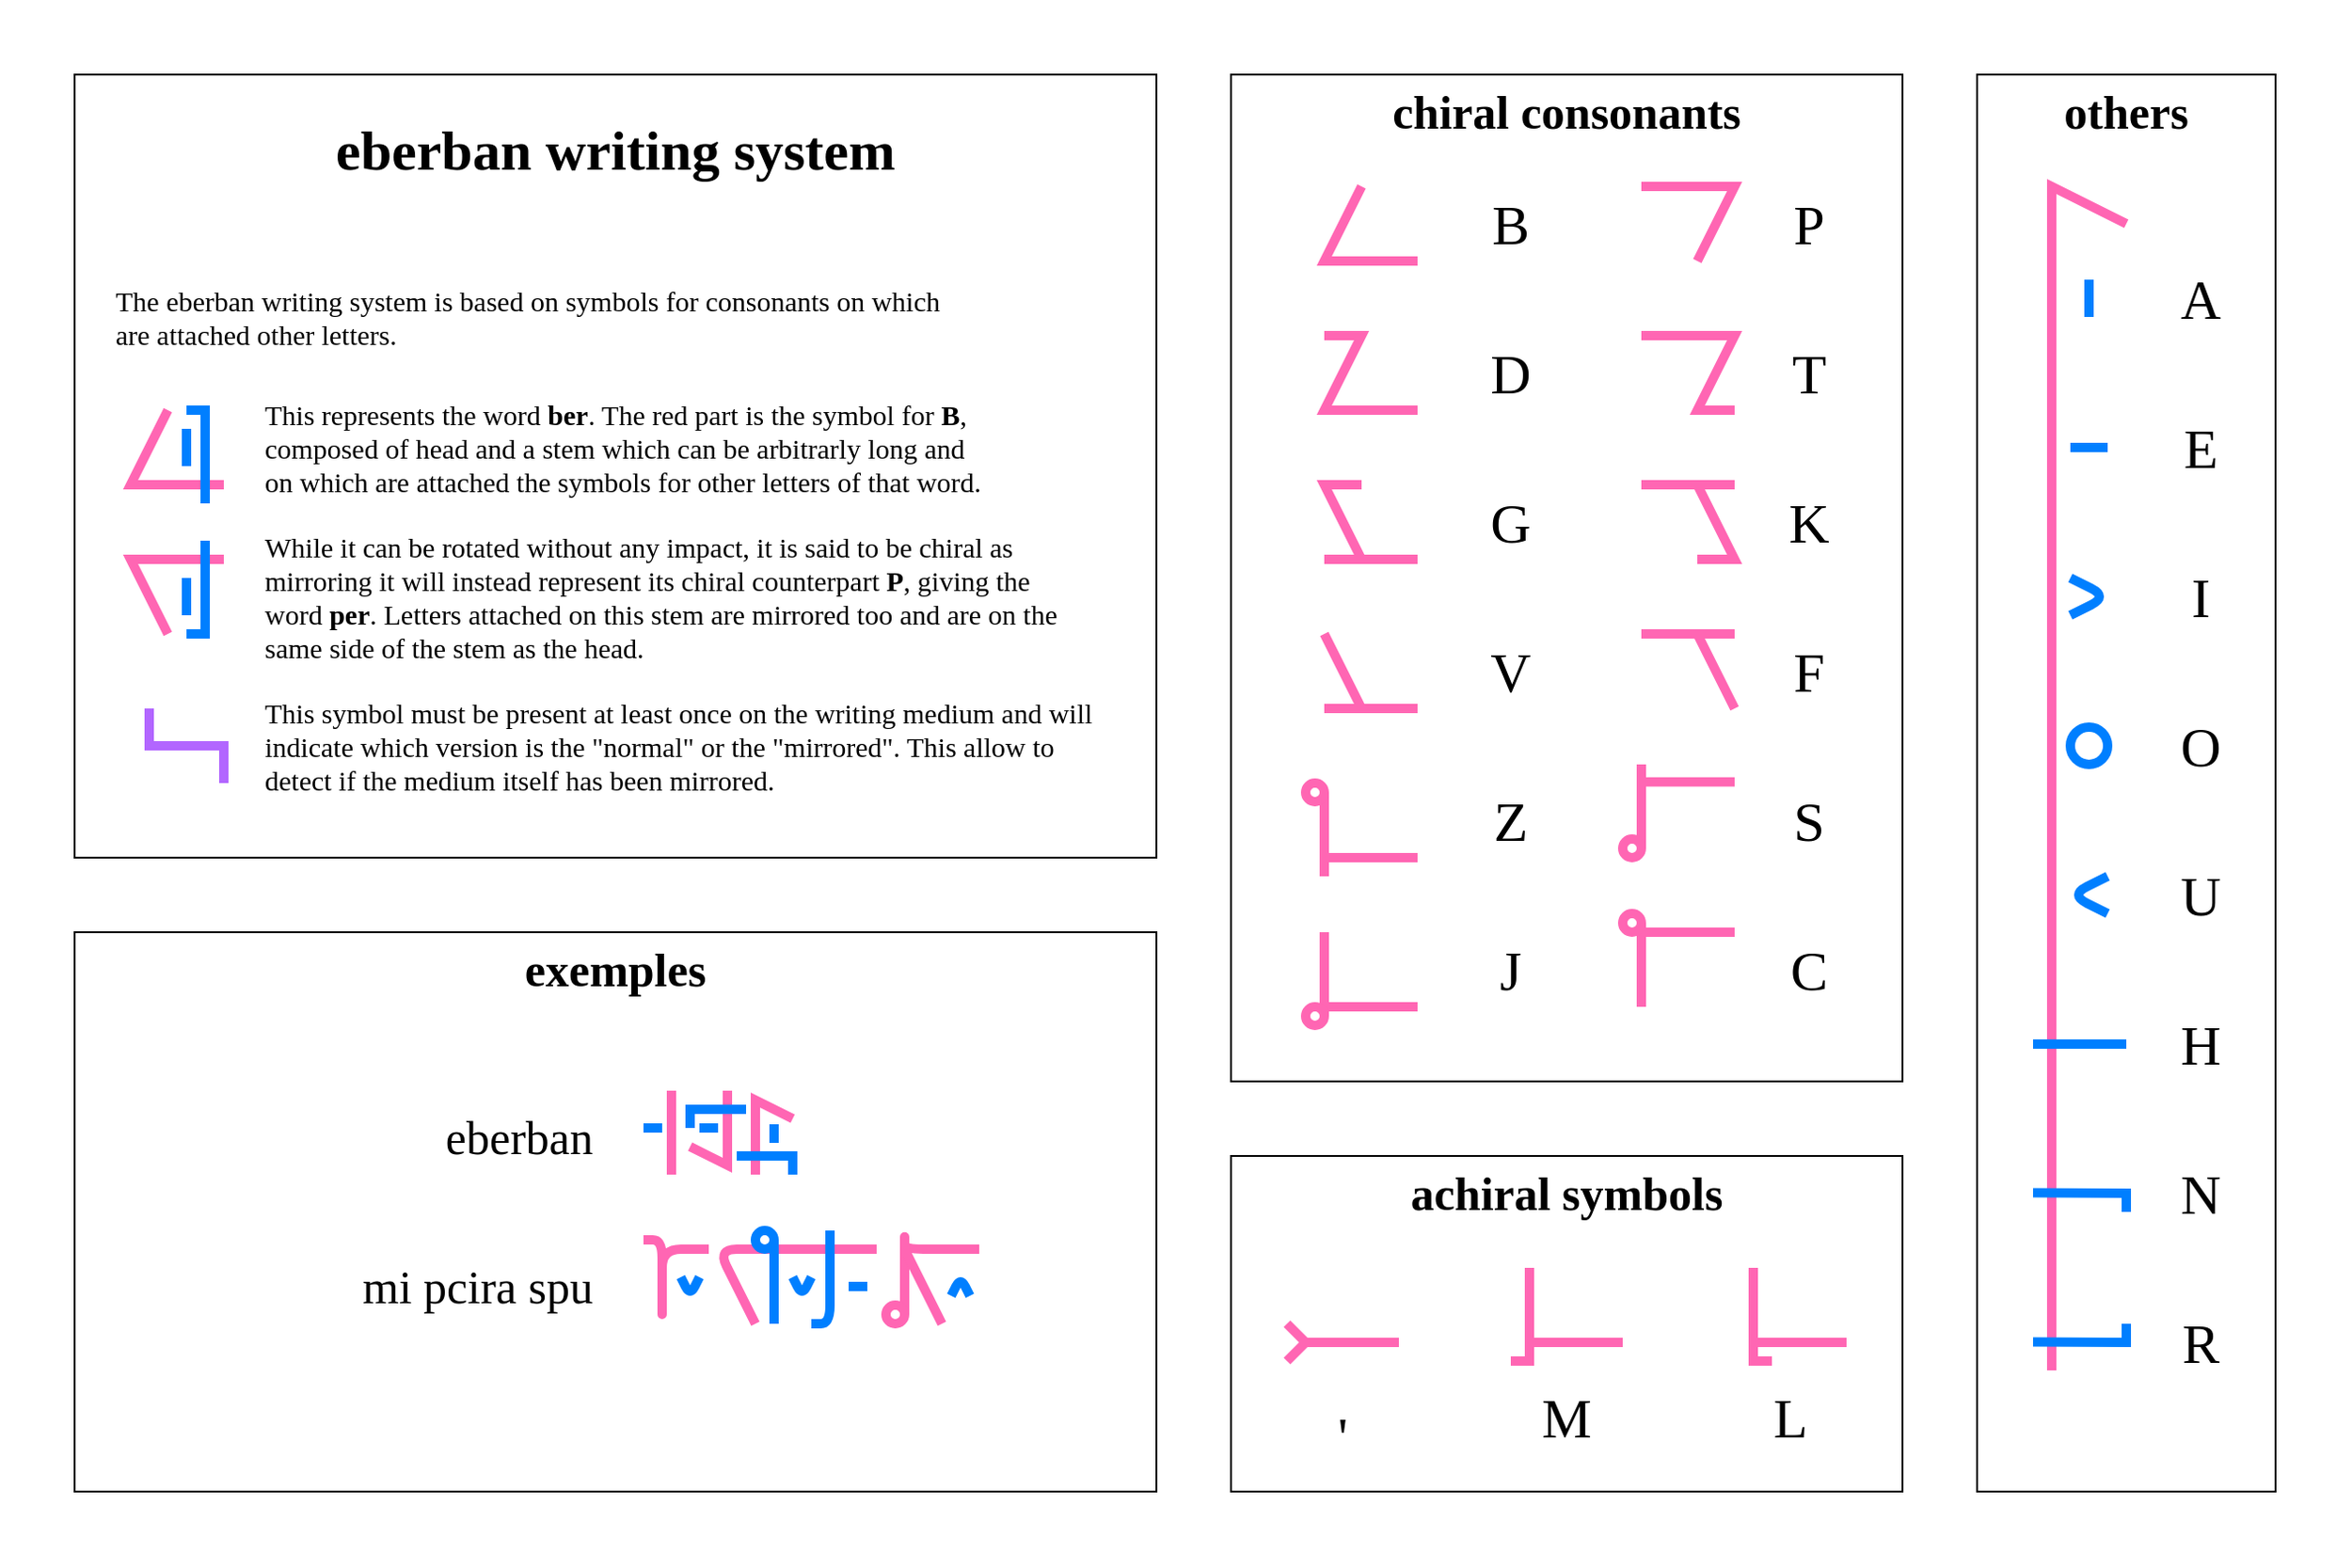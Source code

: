 <mxfile version="13.3.1" type="device"><diagram id="Lm-CqXthAC_m9fTmnJdf" name="Page-1"><mxGraphModel dx="1951" dy="1166" grid="1" gridSize="5" guides="1" tooltips="1" connect="1" arrows="1" fold="1" page="0" pageScale="1" pageWidth="850" pageHeight="1100" math="0" shadow="0" extFonts="Rajdhani^https://fonts.googleapis.com/css?family=Rajdhani"><root><mxCell id="0"/><mxCell id="1" parent="0"/><mxCell id="gjt3f9mxZNnG2uClnc-4-132" value="" style="rounded=0;whiteSpace=wrap;html=1;strokeColor=#000000;strokeWidth=1;fillColor=none;fontFamily=Rajdhani;fontSize=25;align=center;" parent="1" vertex="1"><mxGeometry x="20" y="520" width="580" height="300" as="geometry"/></mxCell><mxCell id="gjt3f9mxZNnG2uClnc-4-133" value="" style="rounded=0;whiteSpace=wrap;html=1;strokeColor=none;strokeWidth=1;fillColor=none;fontFamily=Rajdhani;fontSize=25;align=center;" parent="1" vertex="1"><mxGeometry x="-20" y="20" width="1260" height="840" as="geometry"/></mxCell><mxCell id="gjt3f9mxZNnG2uClnc-4-131" value="" style="rounded=0;whiteSpace=wrap;html=1;strokeColor=#000000;strokeWidth=1;fillColor=none;fontFamily=Rajdhani;fontSize=25;align=center;" parent="1" vertex="1"><mxGeometry x="20" y="60" width="580" height="420" as="geometry"/></mxCell><mxCell id="gjt3f9mxZNnG2uClnc-4-36" value="" style="endArrow=none;html=1;strokeColor=#FF66B3;strokeWidth=5;fontFamily=Rajdhani;fontSize=15;rounded=0;" parent="1" edge="1"><mxGeometry width="50" height="50" relative="1" as="geometry"><mxPoint x="70" y="240" as="sourcePoint"/><mxPoint x="100" y="280" as="targetPoint"/><Array as="points"><mxPoint x="50" y="280"/></Array></mxGeometry></mxCell><mxCell id="gjt3f9mxZNnG2uClnc-4-41" value="" style="endArrow=none;html=1;strokeColor=#FF66B3;strokeWidth=5;fontFamily=Rajdhani;fontSize=15;rounded=0;" parent="1" edge="1"><mxGeometry width="50" height="50" relative="1" as="geometry"><mxPoint x="70" y="360" as="sourcePoint"/><mxPoint x="100" y="320" as="targetPoint"/><Array as="points"><mxPoint x="50" y="320"/></Array></mxGeometry></mxCell><mxCell id="gjt3f9mxZNnG2uClnc-4-78" value="" style="rounded=0;whiteSpace=wrap;html=1;strokeColor=#000000;strokeWidth=1;fillColor=none;fontFamily=Rajdhani;fontSize=25;align=center;" parent="1" vertex="1"><mxGeometry x="1040" y="60" width="160" height="760" as="geometry"/></mxCell><mxCell id="gjt3f9mxZNnG2uClnc-4-77" value="" style="rounded=0;whiteSpace=wrap;html=1;strokeColor=#000000;strokeWidth=1;fillColor=none;fontFamily=Rajdhani;fontSize=25;align=center;" parent="1" vertex="1"><mxGeometry x="640" y="60" width="360" height="540" as="geometry"/></mxCell><mxCell id="gjt3f9mxZNnG2uClnc-4-1" value="eberban writing system" style="text;html=1;strokeColor=none;fillColor=none;align=center;verticalAlign=middle;whiteSpace=wrap;rounded=0;fontFamily=Rajdhani;fontStyle=1;fontSize=30;" parent="1" vertex="1"><mxGeometry x="20" y="80" width="580" height="40" as="geometry"/></mxCell><mxCell id="gjt3f9mxZNnG2uClnc-4-2" value="The eberban writing system is based on symbols for consonants on which&lt;br&gt;are attached other letters." style="text;html=1;strokeColor=none;fillColor=none;align=left;verticalAlign=middle;whiteSpace=wrap;rounded=0;fontFamily=Rajdhani;fontSize=15;" parent="1" vertex="1"><mxGeometry x="40" y="160" width="460" height="60" as="geometry"/></mxCell><mxCell id="gjt3f9mxZNnG2uClnc-4-37" value="" style="endArrow=none;html=1;strokeColor=#007FFF;strokeWidth=5;fontFamily=Rajdhani;fontSize=15;" parent="1" edge="1"><mxGeometry width="50" height="50" relative="1" as="geometry"><mxPoint x="80" y="270" as="sourcePoint"/><mxPoint x="80" y="250" as="targetPoint"/></mxGeometry></mxCell><mxCell id="gjt3f9mxZNnG2uClnc-4-38" value="" style="endArrow=none;html=1;strokeColor=#007FFF;strokeWidth=5;fontFamily=Rajdhani;fontSize=15;rounded=0;" parent="1" edge="1"><mxGeometry width="50" height="50" relative="1" as="geometry"><mxPoint x="90" y="290" as="sourcePoint"/><mxPoint x="80" y="240" as="targetPoint"/><Array as="points"><mxPoint x="90" y="240"/></Array></mxGeometry></mxCell><mxCell id="gjt3f9mxZNnG2uClnc-4-39" value="This represents the word &lt;b&gt;ber&lt;/b&gt;. The red part is the symbol for &lt;b&gt;B&lt;/b&gt;,&lt;br&gt;composed of head and a stem which can be arbitrarly long and&lt;br&gt;on which are attached the symbols for other letters of that word." style="text;html=1;strokeColor=none;fillColor=none;align=left;verticalAlign=middle;whiteSpace=wrap;rounded=0;fontFamily=Rajdhani;fontSize=15;" parent="1" vertex="1"><mxGeometry x="120" y="230" width="460" height="60" as="geometry"/></mxCell><mxCell id="gjt3f9mxZNnG2uClnc-4-40" value="While it can be rotated without any impact, it is said to be chiral as mirroring it will instead represent its chiral counterpart &lt;b&gt;P&lt;/b&gt;, giving the word&amp;nbsp;&lt;b&gt;per&lt;/b&gt;. Letters attached on this stem are mirrored too and are on the same side of the stem as the head." style="text;html=1;strokeColor=none;fillColor=none;align=left;verticalAlign=middle;whiteSpace=wrap;rounded=0;fontFamily=Rajdhani;fontSize=15;" parent="1" vertex="1"><mxGeometry x="120" y="310" width="460" height="60" as="geometry"/></mxCell><mxCell id="gjt3f9mxZNnG2uClnc-4-42" value="" style="endArrow=none;html=1;strokeColor=#007FFF;strokeWidth=5;fontFamily=Rajdhani;fontSize=15;" parent="1" edge="1"><mxGeometry width="50" height="50" relative="1" as="geometry"><mxPoint x="80" y="350" as="sourcePoint"/><mxPoint x="80" y="330" as="targetPoint"/></mxGeometry></mxCell><mxCell id="gjt3f9mxZNnG2uClnc-4-43" value="" style="endArrow=none;html=1;strokeColor=#007FFF;strokeWidth=5;fontFamily=Rajdhani;fontSize=15;rounded=0;" parent="1" edge="1"><mxGeometry width="50" height="50" relative="1" as="geometry"><mxPoint x="90" y="310" as="sourcePoint"/><mxPoint x="80" y="360" as="targetPoint"/><Array as="points"><mxPoint x="90" y="360"/></Array></mxGeometry></mxCell><mxCell id="gjt3f9mxZNnG2uClnc-4-44" value="" style="endArrow=none;html=1;strokeColor=#B266FF;strokeWidth=5;fontFamily=Rajdhani;fontSize=15;rounded=0;" parent="1" edge="1"><mxGeometry width="50" height="50" relative="1" as="geometry"><mxPoint x="100" y="440" as="sourcePoint"/><mxPoint x="60" y="400" as="targetPoint"/><Array as="points"><mxPoint x="100" y="420"/><mxPoint x="60" y="420"/></Array></mxGeometry></mxCell><mxCell id="gjt3f9mxZNnG2uClnc-4-45" value="This symbol must be present at least once on the writing medium and will indicate which version is the &quot;normal&quot; or the &quot;mirrored&quot;. This allow to detect if the medium itself has been mirrored." style="text;html=1;strokeColor=none;fillColor=none;align=left;verticalAlign=middle;whiteSpace=wrap;rounded=0;fontFamily=Rajdhani;fontSize=15;" parent="1" vertex="1"><mxGeometry x="120" y="390" width="460" height="60" as="geometry"/></mxCell><mxCell id="gjt3f9mxZNnG2uClnc-4-46" value="" style="endArrow=none;html=1;strokeColor=#FF66B3;strokeWidth=5;fontFamily=Rajdhani;fontSize=15;rounded=0;" parent="1" edge="1"><mxGeometry width="50" height="50" relative="1" as="geometry"><mxPoint x="710" y="120" as="sourcePoint"/><mxPoint x="740" y="160" as="targetPoint"/><Array as="points"><mxPoint x="690" y="160"/></Array></mxGeometry></mxCell><mxCell id="gjt3f9mxZNnG2uClnc-4-47" value="B" style="text;html=1;strokeColor=none;fillColor=none;align=center;verticalAlign=middle;whiteSpace=wrap;rounded=0;fontFamily=Rajdhani;fontSize=30;opacity=40;" parent="1" vertex="1"><mxGeometry x="780" y="130" width="20" height="20" as="geometry"/></mxCell><mxCell id="gjt3f9mxZNnG2uClnc-4-49" value="P" style="text;html=1;strokeColor=none;fillColor=none;align=center;verticalAlign=middle;whiteSpace=wrap;rounded=0;fontFamily=Rajdhani;fontSize=30;opacity=40;" parent="1" vertex="1"><mxGeometry x="940" y="130" width="20" height="20" as="geometry"/></mxCell><mxCell id="gjt3f9mxZNnG2uClnc-4-50" value="" style="endArrow=none;html=1;strokeColor=#FF66B3;strokeWidth=5;fontFamily=Rajdhani;fontSize=15;rounded=0;" parent="1" edge="1"><mxGeometry width="50" height="50" relative="1" as="geometry"><mxPoint x="690" y="200" as="sourcePoint"/><mxPoint x="740" y="240" as="targetPoint"/><Array as="points"><mxPoint x="710" y="200"/><mxPoint x="690" y="240"/></Array></mxGeometry></mxCell><mxCell id="gjt3f9mxZNnG2uClnc-4-51" value="" style="endArrow=none;html=1;strokeColor=#FF66B3;strokeWidth=5;fontFamily=Rajdhani;fontSize=15;rounded=0;" parent="1" edge="1"><mxGeometry width="50" height="50" relative="1" as="geometry"><mxPoint x="710" y="280" as="sourcePoint"/><mxPoint x="740" y="320" as="targetPoint"/><Array as="points"><mxPoint x="690" y="280"/><mxPoint x="710" y="320"/><mxPoint x="690" y="320"/></Array></mxGeometry></mxCell><mxCell id="gjt3f9mxZNnG2uClnc-4-52" value="" style="endArrow=none;html=1;strokeColor=#FF66B3;strokeWidth=5;fontFamily=Rajdhani;fontSize=15;rounded=0;" parent="1" edge="1"><mxGeometry width="50" height="50" relative="1" as="geometry"><mxPoint x="690" y="360" as="sourcePoint"/><mxPoint x="740" y="400" as="targetPoint"/><Array as="points"><mxPoint x="710" y="400"/><mxPoint x="690" y="400"/></Array></mxGeometry></mxCell><mxCell id="gjt3f9mxZNnG2uClnc-4-53" value="D" style="text;html=1;strokeColor=none;fillColor=none;align=center;verticalAlign=middle;whiteSpace=wrap;rounded=0;fontFamily=Rajdhani;fontSize=30;opacity=40;" parent="1" vertex="1"><mxGeometry x="780" y="210" width="20" height="20" as="geometry"/></mxCell><mxCell id="gjt3f9mxZNnG2uClnc-4-54" value="G" style="text;html=1;strokeColor=none;fillColor=none;align=center;verticalAlign=middle;whiteSpace=wrap;rounded=0;fontFamily=Rajdhani;fontSize=30;opacity=40;" parent="1" vertex="1"><mxGeometry x="780" y="290" width="20" height="20" as="geometry"/></mxCell><mxCell id="gjt3f9mxZNnG2uClnc-4-55" value="V" style="text;html=1;strokeColor=none;fillColor=none;align=center;verticalAlign=middle;whiteSpace=wrap;rounded=0;fontFamily=Rajdhani;fontSize=30;opacity=40;" parent="1" vertex="1"><mxGeometry x="780" y="370" width="20" height="20" as="geometry"/></mxCell><mxCell id="gjt3f9mxZNnG2uClnc-4-56" value="T" style="text;html=1;strokeColor=none;fillColor=none;align=center;verticalAlign=middle;whiteSpace=wrap;rounded=0;fontFamily=Rajdhani;fontSize=30;opacity=40;" parent="1" vertex="1"><mxGeometry x="940" y="210" width="20" height="20" as="geometry"/></mxCell><mxCell id="gjt3f9mxZNnG2uClnc-4-57" value="K" style="text;html=1;strokeColor=none;fillColor=none;align=center;verticalAlign=middle;whiteSpace=wrap;rounded=0;fontFamily=Rajdhani;fontSize=30;opacity=40;" parent="1" vertex="1"><mxGeometry x="940" y="290" width="20" height="20" as="geometry"/></mxCell><mxCell id="gjt3f9mxZNnG2uClnc-4-58" value="F" style="text;html=1;strokeColor=none;fillColor=none;align=center;verticalAlign=middle;whiteSpace=wrap;rounded=0;fontFamily=Rajdhani;fontSize=30;opacity=40;" parent="1" vertex="1"><mxGeometry x="940" y="370" width="20" height="20" as="geometry"/></mxCell><mxCell id="gjt3f9mxZNnG2uClnc-4-61" value="M" style="text;html=1;strokeColor=none;fillColor=none;align=center;verticalAlign=middle;whiteSpace=wrap;rounded=0;fontFamily=Rajdhani;fontSize=30;opacity=40;" parent="1" vertex="1"><mxGeometry x="810" y="770" width="20" height="20" as="geometry"/></mxCell><mxCell id="gjt3f9mxZNnG2uClnc-4-62" value="L" style="text;html=1;strokeColor=none;fillColor=none;align=center;verticalAlign=middle;whiteSpace=wrap;rounded=0;fontFamily=Rajdhani;fontSize=30;opacity=40;" parent="1" vertex="1"><mxGeometry x="930" y="770" width="20" height="20" as="geometry"/></mxCell><mxCell id="gjt3f9mxZNnG2uClnc-4-64" value="chiral consonants" style="text;html=1;strokeColor=none;fillColor=none;align=center;verticalAlign=middle;whiteSpace=wrap;rounded=0;fontFamily=Rajdhani;fontStyle=1;fontSize=25;" parent="1" vertex="1"><mxGeometry x="640" y="60" width="360" height="40" as="geometry"/></mxCell><mxCell id="gjt3f9mxZNnG2uClnc-4-65" value="others" style="text;html=1;strokeColor=none;fillColor=none;align=center;verticalAlign=middle;whiteSpace=wrap;rounded=0;fontFamily=Rajdhani;fontStyle=1;fontSize=25;" parent="1" vertex="1"><mxGeometry x="1040" y="60" width="160" height="40" as="geometry"/></mxCell><mxCell id="gjt3f9mxZNnG2uClnc-4-66" value="" style="endArrow=none;html=1;strokeColor=#FF66B3;strokeWidth=5;fontFamily=Rajdhani;fontSize=25;rounded=0;" parent="1" edge="1"><mxGeometry width="50" height="50" relative="1" as="geometry"><mxPoint x="1080" y="755" as="sourcePoint"/><mxPoint x="1120" y="140" as="targetPoint"/><Array as="points"><mxPoint x="1080" y="120"/></Array></mxGeometry></mxCell><mxCell id="gjt3f9mxZNnG2uClnc-4-67" value="" style="endArrow=none;html=1;strokeColor=#007FFF;strokeWidth=5;fontFamily=Rajdhani;fontSize=25;" parent="1" edge="1"><mxGeometry width="50" height="50" relative="1" as="geometry"><mxPoint x="1100" y="190" as="sourcePoint"/><mxPoint x="1100" y="170" as="targetPoint"/></mxGeometry></mxCell><mxCell id="gjt3f9mxZNnG2uClnc-4-68" value="" style="endArrow=none;html=1;strokeColor=#007FFF;strokeWidth=5;fontFamily=Rajdhani;fontSize=25;" parent="1" edge="1"><mxGeometry width="50" height="50" relative="1" as="geometry"><mxPoint x="1110" y="260" as="sourcePoint"/><mxPoint x="1090" y="260" as="targetPoint"/></mxGeometry></mxCell><mxCell id="gjt3f9mxZNnG2uClnc-4-69" value="" style="endArrow=none;html=1;strokeColor=#007FFF;strokeWidth=5;fontFamily=Rajdhani;fontSize=25;rounded=1;" parent="1" edge="1"><mxGeometry width="50" height="50" relative="1" as="geometry"><mxPoint x="1090" y="350" as="sourcePoint"/><mxPoint x="1090" y="330" as="targetPoint"/><Array as="points"><mxPoint x="1110" y="340"/></Array></mxGeometry></mxCell><mxCell id="gjt3f9mxZNnG2uClnc-4-70" value="" style="endArrow=none;html=1;strokeColor=#007FFF;strokeWidth=5;fontFamily=Rajdhani;fontSize=25;rounded=1;" parent="1" edge="1"><mxGeometry width="50" height="50" relative="1" as="geometry"><mxPoint x="1110" y="510" as="sourcePoint"/><mxPoint x="1110" y="490" as="targetPoint"/><Array as="points"><mxPoint x="1090" y="500"/></Array></mxGeometry></mxCell><mxCell id="gjt3f9mxZNnG2uClnc-4-71" value="" style="ellipse;whiteSpace=wrap;html=1;aspect=fixed;strokeWidth=5;fillColor=none;fontFamily=Rajdhani;fontSize=25;align=center;strokeColor=#007FFF;" parent="1" vertex="1"><mxGeometry x="1090" y="410" width="20" height="20" as="geometry"/></mxCell><mxCell id="gjt3f9mxZNnG2uClnc-4-72" value="A" style="text;html=1;strokeColor=none;fillColor=none;align=center;verticalAlign=middle;whiteSpace=wrap;rounded=0;fontFamily=Rajdhani;fontSize=30;opacity=40;" parent="1" vertex="1"><mxGeometry x="1150" y="170" width="20" height="20" as="geometry"/></mxCell><mxCell id="gjt3f9mxZNnG2uClnc-4-73" value="E" style="text;html=1;strokeColor=none;fillColor=none;align=center;verticalAlign=middle;whiteSpace=wrap;rounded=0;fontFamily=Rajdhani;fontSize=30;opacity=40;" parent="1" vertex="1"><mxGeometry x="1150" y="250" width="20" height="20" as="geometry"/></mxCell><mxCell id="gjt3f9mxZNnG2uClnc-4-74" value="I" style="text;html=1;strokeColor=none;fillColor=none;align=center;verticalAlign=middle;whiteSpace=wrap;rounded=0;fontFamily=Rajdhani;fontSize=30;opacity=40;" parent="1" vertex="1"><mxGeometry x="1150" y="330" width="20" height="20" as="geometry"/></mxCell><mxCell id="gjt3f9mxZNnG2uClnc-4-75" value="O" style="text;html=1;strokeColor=none;fillColor=none;align=center;verticalAlign=middle;whiteSpace=wrap;rounded=0;fontFamily=Rajdhani;fontSize=30;opacity=40;" parent="1" vertex="1"><mxGeometry x="1150" y="410" width="20" height="20" as="geometry"/></mxCell><mxCell id="gjt3f9mxZNnG2uClnc-4-76" value="U" style="text;html=1;strokeColor=none;fillColor=none;align=center;verticalAlign=middle;whiteSpace=wrap;rounded=0;fontFamily=Rajdhani;fontSize=30;opacity=40;" parent="1" vertex="1"><mxGeometry x="1150" y="490" width="20" height="20" as="geometry"/></mxCell><mxCell id="gjt3f9mxZNnG2uClnc-4-80" value="" style="endArrow=none;html=1;strokeColor=#FF66B3;strokeWidth=5;fontFamily=Rajdhani;fontSize=25;rounded=0;" parent="1" edge="1"><mxGeometry width="50" height="50" relative="1" as="geometry"><mxPoint x="670" y="730" as="sourcePoint"/><mxPoint x="690" y="740" as="targetPoint"/><Array as="points"><mxPoint x="680" y="740"/></Array></mxGeometry></mxCell><mxCell id="gjt3f9mxZNnG2uClnc-4-81" value="" style="endArrow=none;html=1;strokeColor=#FF66B3;strokeWidth=5;fontFamily=Rajdhani;fontSize=25;rounded=0;" parent="1" edge="1"><mxGeometry width="50" height="50" relative="1" as="geometry"><mxPoint x="670" y="750" as="sourcePoint"/><mxPoint x="730" y="740" as="targetPoint"/><Array as="points"><mxPoint x="680" y="740"/></Array></mxGeometry></mxCell><mxCell id="gjt3f9mxZNnG2uClnc-4-82" value="'" style="text;html=1;strokeColor=none;fillColor=none;align=center;verticalAlign=middle;whiteSpace=wrap;rounded=0;fontFamily=Rajdhani;fontSize=30;opacity=40;" parent="1" vertex="1"><mxGeometry x="690" y="780" width="20" height="20" as="geometry"/></mxCell><mxCell id="gjt3f9mxZNnG2uClnc-4-83" value="" style="endArrow=none;html=1;strokeColor=#FF66B3;strokeWidth=5;fontFamily=Rajdhani;fontSize=25;" parent="1" edge="1"><mxGeometry width="50" height="50" relative="1" as="geometry"><mxPoint x="690" y="480" as="sourcePoint"/><mxPoint x="740" y="480" as="targetPoint"/></mxGeometry></mxCell><mxCell id="gjt3f9mxZNnG2uClnc-4-84" value="" style="endArrow=none;html=1;strokeColor=#FF66B3;strokeWidth=5;fontFamily=Rajdhani;fontSize=25;entryX=1;entryY=0.5;entryDx=0;entryDy=0;" parent="1" target="gjt3f9mxZNnG2uClnc-4-85" edge="1"><mxGeometry width="50" height="50" relative="1" as="geometry"><mxPoint x="690" y="490" as="sourcePoint"/><mxPoint x="690" y="440" as="targetPoint"/></mxGeometry></mxCell><mxCell id="gjt3f9mxZNnG2uClnc-4-85" value="" style="ellipse;whiteSpace=wrap;html=1;aspect=fixed;strokeColor=#FF66B3;strokeWidth=5;fillColor=none;fontFamily=Rajdhani;fontSize=25;align=center;" parent="1" vertex="1"><mxGeometry x="680" y="440" width="10" height="10" as="geometry"/></mxCell><mxCell id="gjt3f9mxZNnG2uClnc-4-86" value="" style="endArrow=none;html=1;strokeColor=#FF66B3;strokeWidth=5;fontFamily=Rajdhani;fontSize=25;" parent="1" edge="1"><mxGeometry width="50" height="50" relative="1" as="geometry"><mxPoint x="690" y="560" as="sourcePoint"/><mxPoint x="740" y="560" as="targetPoint"/></mxGeometry></mxCell><mxCell id="gjt3f9mxZNnG2uClnc-4-87" value="" style="endArrow=none;html=1;strokeColor=#FF66B3;strokeWidth=5;fontFamily=Rajdhani;fontSize=25;exitX=1;exitY=0.5;exitDx=0;exitDy=0;" parent="1" source="gjt3f9mxZNnG2uClnc-4-88" edge="1"><mxGeometry width="50" height="50" relative="1" as="geometry"><mxPoint x="690" y="570" as="sourcePoint"/><mxPoint x="690" y="520" as="targetPoint"/></mxGeometry></mxCell><mxCell id="gjt3f9mxZNnG2uClnc-4-88" value="" style="ellipse;whiteSpace=wrap;html=1;aspect=fixed;strokeColor=#FF66B3;strokeWidth=5;fillColor=none;fontFamily=Rajdhani;fontSize=25;align=center;" parent="1" vertex="1"><mxGeometry x="680" y="560" width="10" height="10" as="geometry"/></mxCell><mxCell id="gjt3f9mxZNnG2uClnc-4-89" value="Z" style="text;html=1;strokeColor=none;fillColor=none;align=center;verticalAlign=middle;whiteSpace=wrap;rounded=0;fontFamily=Rajdhani;fontSize=30;opacity=40;" parent="1" vertex="1"><mxGeometry x="780" y="450" width="20" height="20" as="geometry"/></mxCell><mxCell id="gjt3f9mxZNnG2uClnc-4-90" value="S" style="text;html=1;strokeColor=none;fillColor=none;align=center;verticalAlign=middle;whiteSpace=wrap;rounded=0;fontFamily=Rajdhani;fontSize=30;opacity=40;" parent="1" vertex="1"><mxGeometry x="940" y="450" width="20" height="20" as="geometry"/></mxCell><mxCell id="gjt3f9mxZNnG2uClnc-4-91" value="J" style="text;html=1;strokeColor=none;fillColor=none;align=center;verticalAlign=middle;whiteSpace=wrap;rounded=0;fontFamily=Rajdhani;fontSize=30;opacity=40;" parent="1" vertex="1"><mxGeometry x="780" y="530" width="20" height="20" as="geometry"/></mxCell><mxCell id="gjt3f9mxZNnG2uClnc-4-92" value="C" style="text;html=1;strokeColor=none;fillColor=none;align=center;verticalAlign=middle;whiteSpace=wrap;rounded=0;fontFamily=Rajdhani;fontSize=30;opacity=40;" parent="1" vertex="1"><mxGeometry x="940" y="530" width="20" height="20" as="geometry"/></mxCell><mxCell id="gjt3f9mxZNnG2uClnc-4-93" value="" style="endArrow=none;html=1;strokeColor=#007FFF;strokeWidth=5;fontFamily=Rajdhani;fontSize=25;" parent="1" edge="1"><mxGeometry width="50" height="50" relative="1" as="geometry"><mxPoint x="1070" y="580" as="sourcePoint"/><mxPoint x="1120" y="580" as="targetPoint"/></mxGeometry></mxCell><mxCell id="gjt3f9mxZNnG2uClnc-4-94" value="H" style="text;html=1;strokeColor=none;fillColor=none;align=center;verticalAlign=middle;whiteSpace=wrap;rounded=0;fontFamily=Rajdhani;fontSize=30;opacity=40;" parent="1" vertex="1"><mxGeometry x="1150" y="570" width="20" height="20" as="geometry"/></mxCell><mxCell id="gjt3f9mxZNnG2uClnc-4-97" value="" style="endArrow=none;html=1;strokeColor=#007FFF;strokeWidth=5;fontFamily=Rajdhani;fontSize=25;rounded=0;" parent="1" edge="1"><mxGeometry width="50" height="50" relative="1" as="geometry"><mxPoint x="1070" y="739.76" as="sourcePoint"/><mxPoint x="1120" y="730" as="targetPoint"/><Array as="points"><mxPoint x="1120" y="740"/></Array></mxGeometry></mxCell><mxCell id="gjt3f9mxZNnG2uClnc-4-98" value="N" style="text;html=1;strokeColor=none;fillColor=none;align=center;verticalAlign=middle;whiteSpace=wrap;rounded=0;fontFamily=Rajdhani;fontSize=30;opacity=40;" parent="1" vertex="1"><mxGeometry x="1150" y="650" width="20" height="20" as="geometry"/></mxCell><mxCell id="gjt3f9mxZNnG2uClnc-4-99" value="R" style="text;html=1;strokeColor=none;fillColor=none;align=center;verticalAlign=middle;whiteSpace=wrap;rounded=0;fontFamily=Rajdhani;fontSize=30;opacity=40;" parent="1" vertex="1"><mxGeometry x="1150" y="730" width="20" height="20" as="geometry"/></mxCell><mxCell id="gjt3f9mxZNnG2uClnc-4-110" value="exemples" style="text;html=1;strokeColor=none;fillColor=none;align=center;verticalAlign=middle;whiteSpace=wrap;rounded=0;fontFamily=Rajdhani;fontStyle=1;fontSize=25;" parent="1" vertex="1"><mxGeometry x="20" y="520" width="580" height="40" as="geometry"/></mxCell><mxCell id="gjt3f9mxZNnG2uClnc-4-111" value="eberban" style="text;html=1;strokeColor=none;fillColor=none;align=right;verticalAlign=middle;whiteSpace=wrap;rounded=0;fontFamily=Rajdhani;fontSize=25;" parent="1" vertex="1"><mxGeometry x="115" y="600" width="185" height="60" as="geometry"/></mxCell><mxCell id="gjt3f9mxZNnG2uClnc-4-120" value="" style="endArrow=none;html=1;strokeColor=#FF66B3;strokeWidth=5;fontFamily=Rajdhani;fontSize=25;" parent="1" edge="1"><mxGeometry width="50" height="50" relative="1" as="geometry"><mxPoint x="385" y="730" as="sourcePoint"/><mxPoint x="450" y="690" as="targetPoint"/><Array as="points"><mxPoint x="365" y="690"/></Array></mxGeometry></mxCell><mxCell id="gjt3f9mxZNnG2uClnc-4-121" value="" style="endArrow=none;html=1;strokeColor=#007FFF;strokeWidth=5;fontFamily=Rajdhani;fontSize=25;entryX=1;entryY=0.5;entryDx=0;entryDy=0;" parent="1" target="gjt3f9mxZNnG2uClnc-4-134" edge="1"><mxGeometry width="50" height="50" relative="1" as="geometry"><mxPoint x="395" y="730" as="sourcePoint"/><mxPoint x="395" y="680" as="targetPoint"/></mxGeometry></mxCell><mxCell id="gjt3f9mxZNnG2uClnc-4-123" value="" style="endArrow=none;html=1;strokeColor=#007FFF;strokeWidth=5;fontFamily=Rajdhani;fontSize=25;" parent="1" edge="1"><mxGeometry width="50" height="50" relative="1" as="geometry"><mxPoint x="405" y="705" as="sourcePoint"/><mxPoint x="415" y="705" as="targetPoint"/><Array as="points"><mxPoint x="410" y="715"/></Array></mxGeometry></mxCell><mxCell id="gjt3f9mxZNnG2uClnc-4-124" value="" style="endArrow=none;html=1;strokeColor=#007FFF;strokeWidth=5;fontFamily=Rajdhani;fontSize=25;" parent="1" edge="1"><mxGeometry width="50" height="50" relative="1" as="geometry"><mxPoint x="425" y="680" as="sourcePoint"/><mxPoint x="415" y="730" as="targetPoint"/><Array as="points"><mxPoint x="425" y="730"/></Array></mxGeometry></mxCell><mxCell id="gjt3f9mxZNnG2uClnc-4-125" value="" style="endArrow=none;html=1;strokeColor=#007FFF;strokeWidth=5;fontFamily=Rajdhani;fontSize=25;" parent="1" edge="1"><mxGeometry width="50" height="50" relative="1" as="geometry"><mxPoint x="435" y="710" as="sourcePoint"/><mxPoint x="445" y="710" as="targetPoint"/></mxGeometry></mxCell><mxCell id="gjt3f9mxZNnG2uClnc-4-126" value="" style="endArrow=none;html=1;strokeColor=#FF66B3;strokeWidth=5;fontFamily=Rajdhani;fontSize=25;exitX=1;exitY=0.5;exitDx=0;exitDy=0;" parent="1" source="gjt3f9mxZNnG2uClnc-4-122" edge="1"><mxGeometry width="50" height="50" relative="1" as="geometry"><mxPoint x="465" y="725" as="sourcePoint"/><mxPoint x="505" y="690" as="targetPoint"/><Array as="points"><mxPoint x="465" y="680"/><mxPoint x="465" y="690"/></Array></mxGeometry></mxCell><mxCell id="gjt3f9mxZNnG2uClnc-4-122" value="" style="ellipse;whiteSpace=wrap;html=1;aspect=fixed;strokeColor=#FF66B3;strokeWidth=5;fillColor=none;fontFamily=Rajdhani;fontSize=25;align=center;" parent="1" vertex="1"><mxGeometry x="455" y="720" width="10" height="10" as="geometry"/></mxCell><mxCell id="gjt3f9mxZNnG2uClnc-4-127" value="" style="endArrow=none;html=1;strokeColor=#000000;strokeWidth=5;fontFamily=Rajdhani;fontSize=25;" parent="1" target="gjt3f9mxZNnG2uClnc-4-122" edge="1"><mxGeometry width="50" height="50" relative="1" as="geometry"><mxPoint x="465" y="725" as="sourcePoint"/><mxPoint x="525" y="690" as="targetPoint"/><Array as="points"/></mxGeometry></mxCell><mxCell id="gjt3f9mxZNnG2uClnc-4-128" value="" style="endArrow=none;html=1;strokeColor=#FF66B3;strokeWidth=5;fontFamily=Rajdhani;fontSize=25;" parent="1" edge="1"><mxGeometry width="50" height="50" relative="1" as="geometry"><mxPoint x="465" y="690" as="sourcePoint"/><mxPoint x="485" y="730" as="targetPoint"/></mxGeometry></mxCell><mxCell id="gjt3f9mxZNnG2uClnc-4-129" value="" style="endArrow=none;html=1;strokeColor=#007FFF;strokeWidth=5;fontFamily=Rajdhani;fontSize=25;" parent="1" edge="1"><mxGeometry width="50" height="50" relative="1" as="geometry"><mxPoint x="490" y="715" as="sourcePoint"/><mxPoint x="500" y="715" as="targetPoint"/><Array as="points"><mxPoint x="495" y="705"/></Array></mxGeometry></mxCell><mxCell id="gjt3f9mxZNnG2uClnc-4-130" value="mi pcira spu" style="text;html=1;strokeColor=none;fillColor=none;align=right;verticalAlign=middle;whiteSpace=wrap;rounded=0;fontFamily=Rajdhani;fontSize=25;" parent="1" vertex="1"><mxGeometry x="115" y="680" width="185" height="60" as="geometry"/></mxCell><mxCell id="gjt3f9mxZNnG2uClnc-4-134" value="" style="ellipse;whiteSpace=wrap;html=1;aspect=fixed;strokeColor=#007FFF;strokeWidth=5;fillColor=none;fontFamily=Rajdhani;fontSize=25;align=center;" parent="1" vertex="1"><mxGeometry x="385" y="680" width="10" height="10" as="geometry"/></mxCell><mxCell id="Caq7MUG2oXhrkVS6zcVD-1" value="" style="endArrow=none;html=1;strokeColor=#FF66B3;strokeWidth=5;fontFamily=Rajdhani;fontSize=15;rounded=0;" edge="1" parent="1"><mxGeometry width="50" height="50" relative="1" as="geometry"><mxPoint x="860" y="120" as="sourcePoint"/><mxPoint x="890" y="160" as="targetPoint"/><Array as="points"><mxPoint x="910" y="120"/></Array></mxGeometry></mxCell><mxCell id="Caq7MUG2oXhrkVS6zcVD-2" value="" style="endArrow=none;html=1;strokeColor=#FF66B3;strokeWidth=5;fontFamily=Rajdhani;fontSize=15;rounded=0;" edge="1" parent="1"><mxGeometry width="50" height="50" relative="1" as="geometry"><mxPoint x="860" y="200" as="sourcePoint"/><mxPoint x="910" y="240" as="targetPoint"/><Array as="points"><mxPoint x="910" y="200"/><mxPoint x="890" y="240"/></Array></mxGeometry></mxCell><mxCell id="Caq7MUG2oXhrkVS6zcVD-3" value="" style="endArrow=none;html=1;strokeColor=#FF66B3;strokeWidth=5;fontFamily=Rajdhani;fontSize=15;rounded=0;" edge="1" parent="1"><mxGeometry width="50" height="50" relative="1" as="geometry"><mxPoint x="860" y="280" as="sourcePoint"/><mxPoint x="890" y="320" as="targetPoint"/><Array as="points"><mxPoint x="910" y="280"/><mxPoint x="890" y="280"/><mxPoint x="910" y="320"/></Array></mxGeometry></mxCell><mxCell id="Caq7MUG2oXhrkVS6zcVD-4" value="" style="endArrow=none;html=1;strokeColor=#FF66B3;strokeWidth=5;fontFamily=Rajdhani;fontSize=15;rounded=0;" edge="1" parent="1"><mxGeometry width="50" height="50" relative="1" as="geometry"><mxPoint x="860" y="360" as="sourcePoint"/><mxPoint x="910" y="400" as="targetPoint"/><Array as="points"><mxPoint x="910" y="360"/><mxPoint x="890" y="360"/><mxPoint x="910" y="400"/></Array></mxGeometry></mxCell><mxCell id="Caq7MUG2oXhrkVS6zcVD-5" value="achiral symbols" style="text;html=1;strokeColor=none;fillColor=none;align=center;verticalAlign=middle;whiteSpace=wrap;rounded=0;fontFamily=Rajdhani;fontStyle=1;fontSize=25;" vertex="1" parent="1"><mxGeometry x="640" y="640" width="360" height="40" as="geometry"/></mxCell><mxCell id="Caq7MUG2oXhrkVS6zcVD-6" value="" style="endArrow=none;html=1;strokeColor=#007FFF;strokeWidth=5;fontFamily=Rajdhani;fontSize=25;rounded=0;" edge="1" parent="1"><mxGeometry width="50" height="50" relative="1" as="geometry"><mxPoint x="1070" y="659.76" as="sourcePoint"/><mxPoint x="1120" y="670" as="targetPoint"/><Array as="points"><mxPoint x="1120" y="660"/></Array></mxGeometry></mxCell><mxCell id="Caq7MUG2oXhrkVS6zcVD-8" value="" style="endArrow=none;html=1;strokeColor=#FF66B3;strokeWidth=5;fontFamily=Rajdhani;fontSize=15;rounded=0;" edge="1" parent="1"><mxGeometry width="50" height="50" relative="1" as="geometry"><mxPoint x="790" y="750" as="sourcePoint"/><mxPoint x="850" y="740" as="targetPoint"/><Array as="points"><mxPoint x="800" y="750"/><mxPoint x="800" y="700"/><mxPoint x="800" y="740"/></Array></mxGeometry></mxCell><mxCell id="Caq7MUG2oXhrkVS6zcVD-9" value="" style="endArrow=none;html=1;strokeColor=#FF66B3;strokeWidth=5;fontFamily=Rajdhani;fontSize=25;" edge="1" parent="1"><mxGeometry width="50" height="50" relative="1" as="geometry"><mxPoint x="860" y="439.43" as="sourcePoint"/><mxPoint x="910" y="439.43" as="targetPoint"/></mxGeometry></mxCell><mxCell id="Caq7MUG2oXhrkVS6zcVD-10" value="" style="endArrow=none;html=1;strokeColor=#FF66B3;strokeWidth=5;fontFamily=Rajdhani;fontSize=25;" edge="1" parent="1"><mxGeometry width="50" height="50" relative="1" as="geometry"><mxPoint x="860" y="520" as="sourcePoint"/><mxPoint x="910" y="520" as="targetPoint"/></mxGeometry></mxCell><mxCell id="Caq7MUG2oXhrkVS6zcVD-11" value="" style="endArrow=none;html=1;strokeColor=#FF66B3;strokeWidth=5;fontFamily=Rajdhani;fontSize=25;entryX=1;entryY=0.5;entryDx=0;entryDy=0;" edge="1" parent="1"><mxGeometry width="50" height="50" relative="1" as="geometry"><mxPoint x="860" y="475" as="sourcePoint"/><mxPoint x="860" y="430" as="targetPoint"/></mxGeometry></mxCell><mxCell id="Caq7MUG2oXhrkVS6zcVD-12" value="" style="endArrow=none;html=1;strokeColor=#FF66B3;strokeWidth=5;fontFamily=Rajdhani;fontSize=25;entryX=1;entryY=0.5;entryDx=0;entryDy=0;" edge="1" parent="1"><mxGeometry width="50" height="50" relative="1" as="geometry"><mxPoint x="860" y="560" as="sourcePoint"/><mxPoint x="860" y="515" as="targetPoint"/></mxGeometry></mxCell><mxCell id="Caq7MUG2oXhrkVS6zcVD-13" value="" style="ellipse;whiteSpace=wrap;html=1;aspect=fixed;strokeColor=#FF66B3;strokeWidth=5;fillColor=none;fontFamily=Rajdhani;fontSize=25;align=center;" vertex="1" parent="1"><mxGeometry x="850" y="470" width="10" height="10" as="geometry"/></mxCell><mxCell id="Caq7MUG2oXhrkVS6zcVD-14" value="" style="ellipse;whiteSpace=wrap;html=1;aspect=fixed;strokeColor=#FF66B3;strokeWidth=5;fillColor=none;fontFamily=Rajdhani;fontSize=25;align=center;" vertex="1" parent="1"><mxGeometry x="850" y="510" width="10" height="10" as="geometry"/></mxCell><mxCell id="Caq7MUG2oXhrkVS6zcVD-15" value="" style="endArrow=none;html=1;strokeColor=#FF66B3;strokeWidth=5;fontFamily=Rajdhani;fontSize=15;rounded=0;" edge="1" parent="1"><mxGeometry width="50" height="50" relative="1" as="geometry"><mxPoint x="930" y="750" as="sourcePoint"/><mxPoint x="970" y="740" as="targetPoint"/><Array as="points"><mxPoint x="920" y="750"/><mxPoint x="920" y="700"/><mxPoint x="920" y="740"/></Array></mxGeometry></mxCell><mxCell id="Caq7MUG2oXhrkVS6zcVD-16" value="" style="rounded=0;whiteSpace=wrap;html=1;strokeColor=#000000;strokeWidth=1;fillColor=none;fontFamily=Rajdhani;fontSize=25;align=center;" vertex="1" parent="1"><mxGeometry x="640" y="640" width="360" height="180" as="geometry"/></mxCell><mxCell id="Caq7MUG2oXhrkVS6zcVD-18" value="" style="endArrow=none;html=1;strokeColor=#FF66B3;strokeWidth=5;fontFamily=Rajdhani;fontSize=25;" edge="1" parent="1"><mxGeometry width="50" height="50" relative="1" as="geometry"><mxPoint x="325" y="685" as="sourcePoint"/><mxPoint x="360" y="690" as="targetPoint"/><Array as="points"><mxPoint x="335" y="685"/><mxPoint x="335" y="730"/><mxPoint x="335" y="690"/></Array></mxGeometry></mxCell><mxCell id="Caq7MUG2oXhrkVS6zcVD-19" value="" style="endArrow=none;html=1;strokeColor=#007FFF;strokeWidth=5;fontFamily=Rajdhani;fontSize=25;" edge="1" parent="1"><mxGeometry width="50" height="50" relative="1" as="geometry"><mxPoint x="345" y="705.0" as="sourcePoint"/><mxPoint x="355" y="705.0" as="targetPoint"/><Array as="points"><mxPoint x="350" y="715"/></Array></mxGeometry></mxCell><mxCell id="Caq7MUG2oXhrkVS6zcVD-20" value="" style="endArrow=none;html=1;rounded=0;strokeWidth=5;strokeColor=#FF66B3;" edge="1" parent="1"><mxGeometry width="50" height="50" relative="1" as="geometry"><mxPoint x="350" y="635" as="sourcePoint"/><mxPoint x="370" y="605" as="targetPoint"/><Array as="points"><mxPoint x="370" y="645"/></Array></mxGeometry></mxCell><mxCell id="Caq7MUG2oXhrkVS6zcVD-21" value="" style="endArrow=none;html=1;strokeWidth=5;strokeColor=#007FFF;" edge="1" parent="1"><mxGeometry width="50" height="50" relative="1" as="geometry"><mxPoint x="355" y="625" as="sourcePoint"/><mxPoint x="365" y="625" as="targetPoint"/></mxGeometry></mxCell><mxCell id="Caq7MUG2oXhrkVS6zcVD-22" value="" style="endArrow=none;html=1;strokeWidth=5;rounded=0;strokeColor=#007FFF;" edge="1" parent="1"><mxGeometry width="50" height="50" relative="1" as="geometry"><mxPoint x="350" y="625" as="sourcePoint"/><mxPoint x="380" y="615" as="targetPoint"/><Array as="points"><mxPoint x="350" y="615"/></Array></mxGeometry></mxCell><mxCell id="Caq7MUG2oXhrkVS6zcVD-23" value="" style="endArrow=none;html=1;strokeWidth=5;rounded=0;strokeColor=#FF66B3;" edge="1" parent="1"><mxGeometry width="50" height="50" relative="1" as="geometry"><mxPoint x="385" y="650" as="sourcePoint"/><mxPoint x="405" y="620" as="targetPoint"/><Array as="points"><mxPoint x="385" y="610"/></Array></mxGeometry></mxCell><mxCell id="Caq7MUG2oXhrkVS6zcVD-24" value="" style="endArrow=none;html=1;strokeWidth=5;strokeColor=#007FFF;" edge="1" parent="1"><mxGeometry width="50" height="50" relative="1" as="geometry"><mxPoint x="395" y="633" as="sourcePoint"/><mxPoint x="395" y="623" as="targetPoint"/></mxGeometry></mxCell><mxCell id="Caq7MUG2oXhrkVS6zcVD-25" value="" style="endArrow=none;html=1;strokeWidth=5;rounded=0;strokeColor=#007FFF;" edge="1" parent="1"><mxGeometry width="50" height="50" relative="1" as="geometry"><mxPoint x="375" y="640" as="sourcePoint"/><mxPoint x="405" y="650" as="targetPoint"/><Array as="points"><mxPoint x="405" y="640"/></Array></mxGeometry></mxCell><mxCell id="Caq7MUG2oXhrkVS6zcVD-26" value="" style="endArrow=none;html=1;strokeWidth=5;strokeColor=#FF66B3;" edge="1" parent="1"><mxGeometry width="50" height="50" relative="1" as="geometry"><mxPoint x="340" y="650" as="sourcePoint"/><mxPoint x="340" y="605" as="targetPoint"/></mxGeometry></mxCell><mxCell id="Caq7MUG2oXhrkVS6zcVD-27" value="" style="endArrow=none;html=1;strokeWidth=5;strokeColor=#007FFF;" edge="1" parent="1"><mxGeometry width="50" height="50" relative="1" as="geometry"><mxPoint x="325" y="625" as="sourcePoint"/><mxPoint x="335" y="625" as="targetPoint"/></mxGeometry></mxCell></root></mxGraphModel></diagram></mxfile>